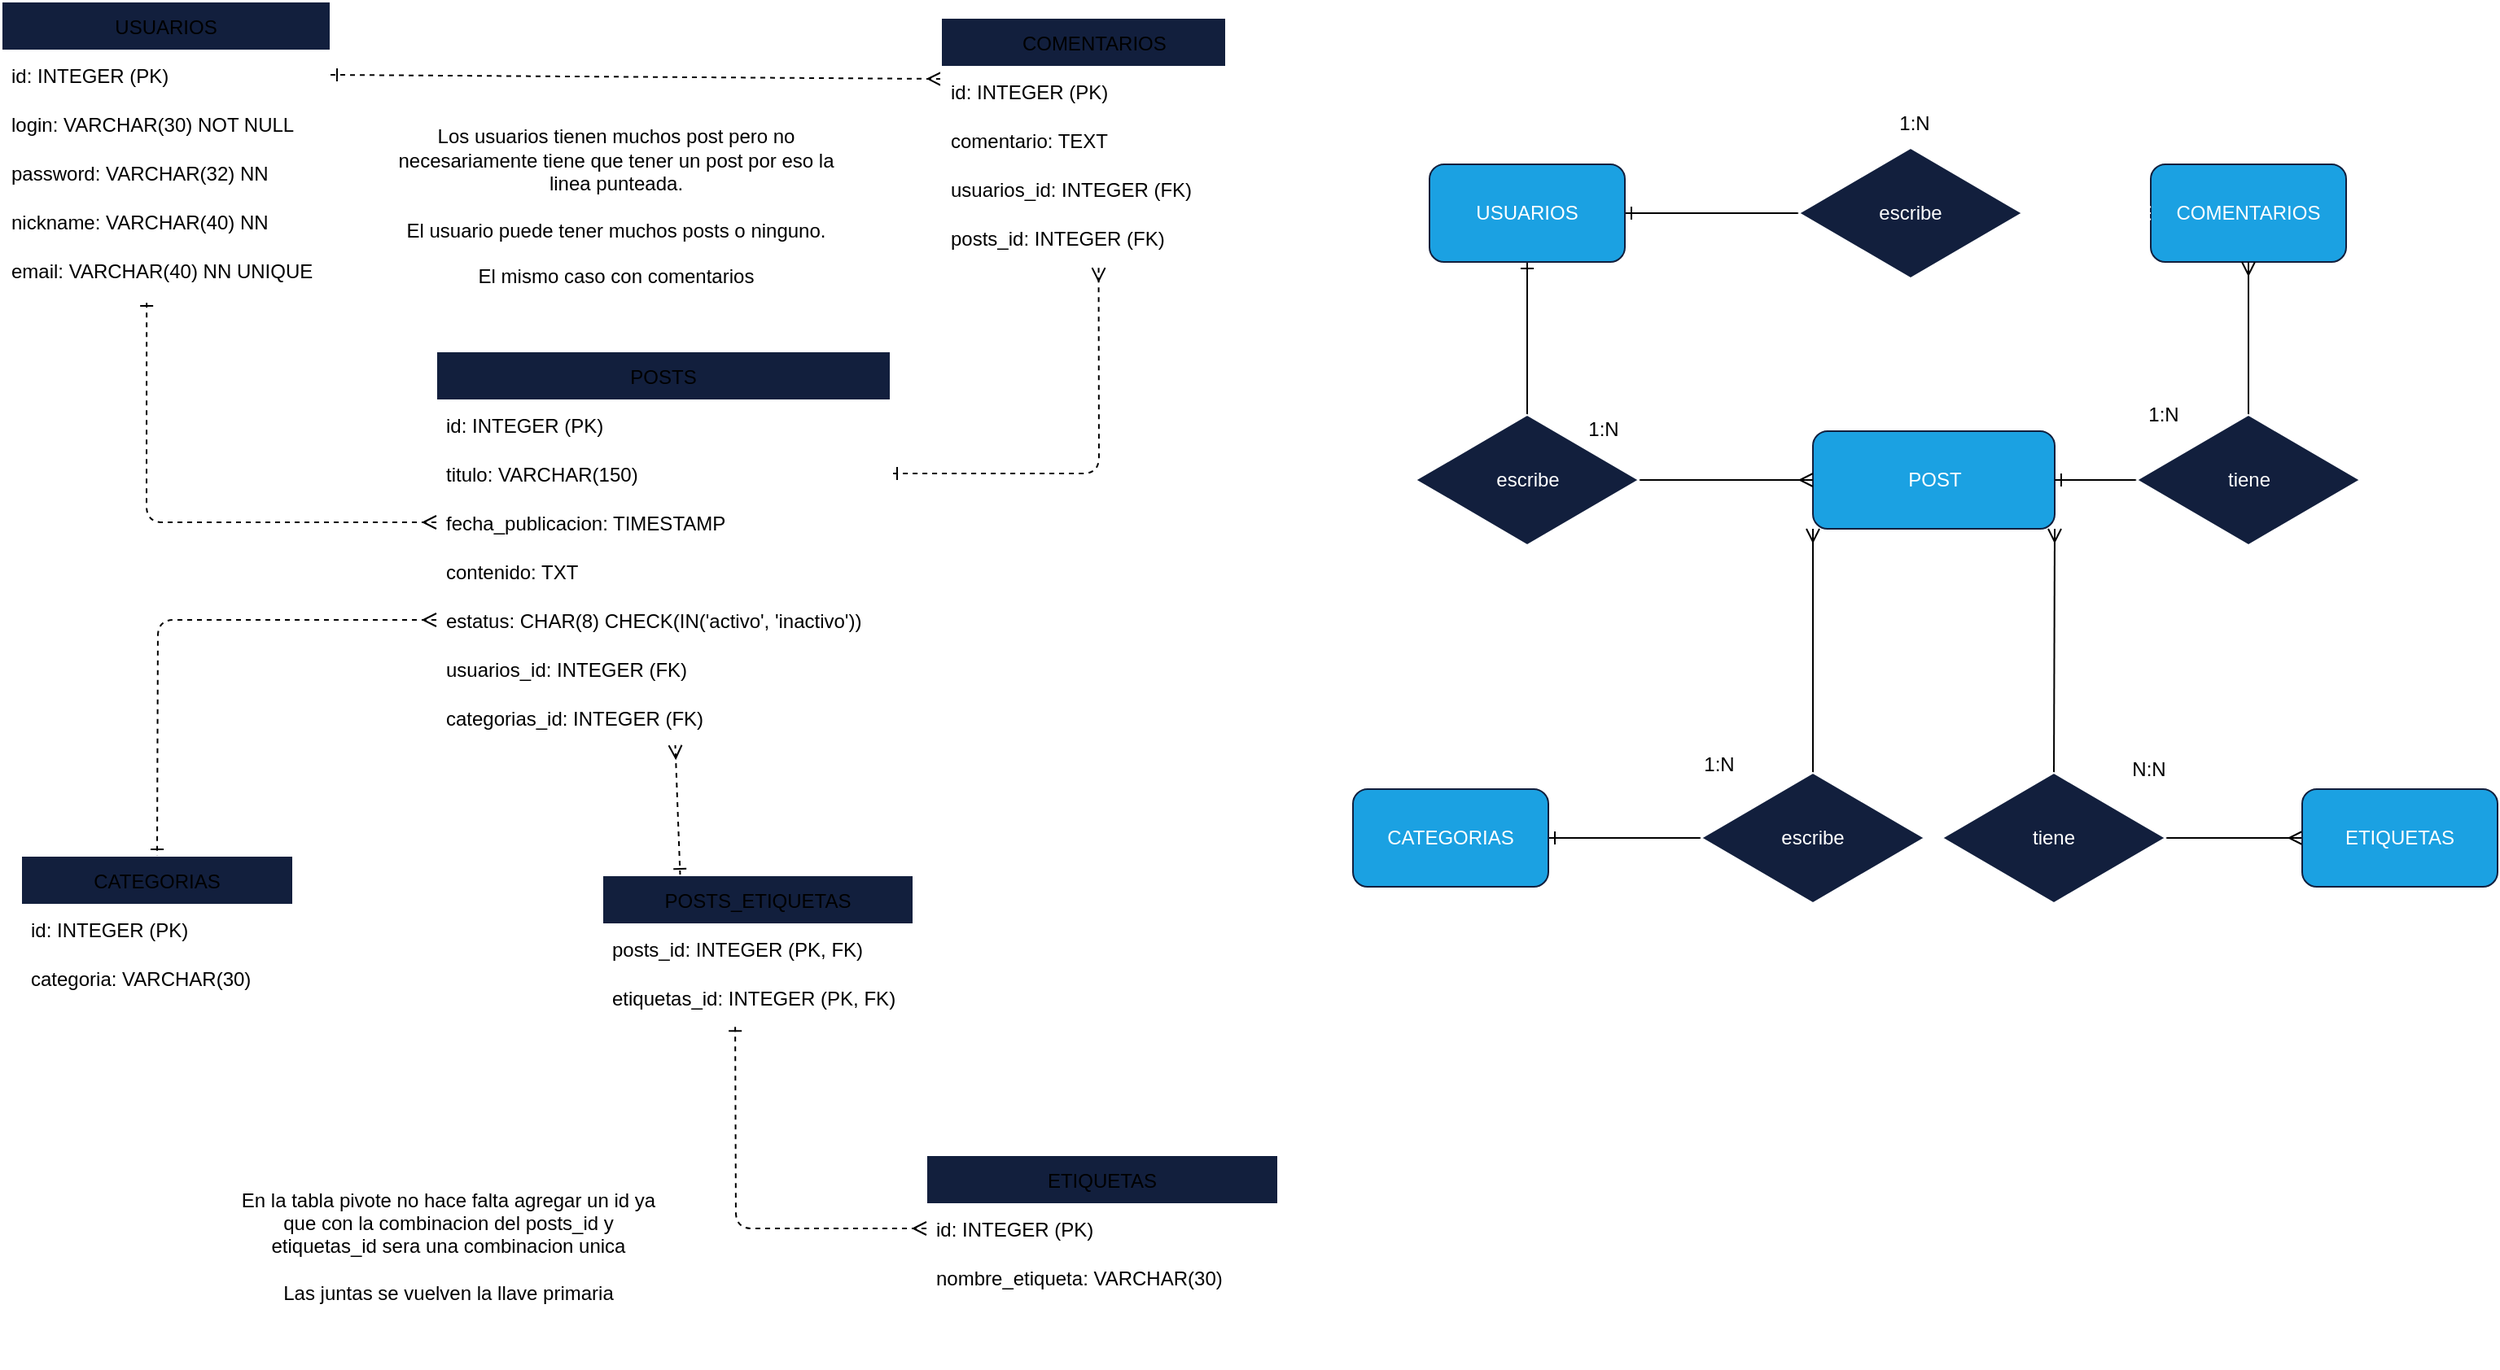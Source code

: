 <mxfile>
    <diagram id="wv6xm90O6RI8XRJmvoeE" name="Page-1">
        <mxGraphModel dx="1521" dy="775" grid="0" gridSize="10" guides="1" tooltips="1" connect="1" arrows="1" fold="1" page="1" pageScale="1" pageWidth="827" pageHeight="1169" math="0" shadow="0">
            <root>
                <mxCell id="0"/>
                <mxCell id="1" parent="0"/>
                <mxCell id="9" style="html=1;exitX=1;exitY=0.5;exitDx=0;exitDy=0;startArrow=ERone;startFill=0;endArrow=none;endFill=0;strokeColor=default;entryX=0;entryY=0.5;entryDx=0;entryDy=0;" parent="1" source="2" target="4" edge="1">
                    <mxGeometry relative="1" as="geometry">
                        <mxPoint x="253" y="140" as="targetPoint"/>
                    </mxGeometry>
                </mxCell>
                <mxCell id="17" style="edgeStyle=none;html=1;exitX=0.5;exitY=1;exitDx=0;exitDy=0;entryX=0.5;entryY=0;entryDx=0;entryDy=0;startArrow=ERone;startFill=0;endArrow=none;endFill=0;strokeColor=default;" parent="1" source="2" target="16" edge="1">
                    <mxGeometry relative="1" as="geometry"/>
                </mxCell>
                <mxCell id="2" value="USUARIOS" style="rounded=1;whiteSpace=wrap;html=1;fillColor=#1ba1e2;fontColor=#ffffff;strokeColor=#121f3d;" parent="1" vertex="1">
                    <mxGeometry x="65" y="110" width="120" height="60" as="geometry"/>
                </mxCell>
                <mxCell id="3" value="COMENTARIOS" style="rounded=1;whiteSpace=wrap;html=1;fillColor=#1ba1e2;fontColor=#ffffff;strokeColor=#121f3d;" parent="1" vertex="1">
                    <mxGeometry x="508" y="110" width="120" height="60" as="geometry"/>
                </mxCell>
                <mxCell id="5" style="edgeStyle=none;html=1;exitX=1;exitY=0.5;exitDx=0;exitDy=0;entryX=0;entryY=0.5;entryDx=0;entryDy=0;strokeColor=#FFFFFF;endArrow=ERmany;endFill=0;fillColor=#f5f5f5;" parent="1" source="4" target="3" edge="1">
                    <mxGeometry relative="1" as="geometry"/>
                </mxCell>
                <mxCell id="4" value="escribe" style="rhombus;whiteSpace=wrap;html=1;fillColor=#121f3d;fontColor=#ffffff;strokeColor=#FFFFFF;" parent="1" vertex="1">
                    <mxGeometry x="292" y="100" width="137" height="80" as="geometry"/>
                </mxCell>
                <mxCell id="14" value="1:N" style="text;html=1;strokeColor=none;fillColor=none;align=center;verticalAlign=middle;whiteSpace=wrap;rounded=0;" parent="1" vertex="1">
                    <mxGeometry x="333" y="70" width="60" height="30" as="geometry"/>
                </mxCell>
                <mxCell id="15" value="POST" style="rounded=1;whiteSpace=wrap;html=1;fillColor=#1ba1e2;fontColor=#ffffff;strokeColor=#121f3d;" parent="1" vertex="1">
                    <mxGeometry x="300.5" y="274" width="148.5" height="60" as="geometry"/>
                </mxCell>
                <mxCell id="19" style="edgeStyle=none;html=1;exitX=1;exitY=0.5;exitDx=0;exitDy=0;entryX=0;entryY=0.5;entryDx=0;entryDy=0;startArrow=none;startFill=0;endArrow=ERmany;endFill=0;strokeColor=default;" parent="1" source="16" target="15" edge="1">
                    <mxGeometry relative="1" as="geometry"/>
                </mxCell>
                <mxCell id="16" value="escribe" style="rhombus;whiteSpace=wrap;html=1;fillColor=#121f3d;fontColor=#ffffff;strokeColor=#FFFFFF;" parent="1" vertex="1">
                    <mxGeometry x="56.5" y="264" width="137" height="80" as="geometry"/>
                </mxCell>
                <mxCell id="18" value="1:N" style="text;html=1;strokeColor=none;fillColor=none;align=center;verticalAlign=middle;whiteSpace=wrap;rounded=0;" parent="1" vertex="1">
                    <mxGeometry x="142" y="258" width="60" height="30" as="geometry"/>
                </mxCell>
                <mxCell id="22" style="edgeStyle=none;html=1;exitX=1;exitY=0.5;exitDx=0;exitDy=0;entryX=0;entryY=0.5;entryDx=0;entryDy=0;startArrow=ERone;startFill=0;endArrow=none;endFill=0;strokeColor=default;" parent="1" source="20" target="21" edge="1">
                    <mxGeometry relative="1" as="geometry"/>
                </mxCell>
                <mxCell id="20" value="CATEGORIAS" style="rounded=1;whiteSpace=wrap;html=1;fillColor=#1ba1e2;fontColor=#ffffff;strokeColor=#121f3d;" parent="1" vertex="1">
                    <mxGeometry x="18" y="494" width="120" height="60" as="geometry"/>
                </mxCell>
                <mxCell id="26" style="edgeStyle=none;html=1;exitX=0.5;exitY=0;exitDx=0;exitDy=0;entryX=0;entryY=1;entryDx=0;entryDy=0;startArrow=none;startFill=0;endArrow=ERmany;endFill=0;strokeColor=default;" parent="1" source="21" target="15" edge="1">
                    <mxGeometry relative="1" as="geometry"/>
                </mxCell>
                <mxCell id="21" value="escribe" style="rhombus;whiteSpace=wrap;html=1;fillColor=#121f3d;fontColor=#ffffff;strokeColor=#FFFFFF;" parent="1" vertex="1">
                    <mxGeometry x="232" y="484" width="137" height="80" as="geometry"/>
                </mxCell>
                <mxCell id="27" value="1:N" style="text;html=1;strokeColor=none;fillColor=none;align=center;verticalAlign=middle;whiteSpace=wrap;rounded=0;" parent="1" vertex="1">
                    <mxGeometry x="213" y="464" width="60" height="30" as="geometry"/>
                </mxCell>
                <mxCell id="29" style="edgeStyle=none;html=1;exitX=0.5;exitY=0;exitDx=0;exitDy=0;entryX=1;entryY=1;entryDx=0;entryDy=0;startArrow=none;startFill=0;endArrow=ERmany;endFill=0;strokeColor=default;" parent="1" source="28" target="15" edge="1">
                    <mxGeometry relative="1" as="geometry"/>
                </mxCell>
                <mxCell id="33" style="edgeStyle=none;html=1;exitX=1;exitY=0.5;exitDx=0;exitDy=0;entryX=0;entryY=0.5;entryDx=0;entryDy=0;startArrow=none;startFill=0;endArrow=ERmany;endFill=0;strokeColor=default;" parent="1" source="28" target="30" edge="1">
                    <mxGeometry relative="1" as="geometry"/>
                </mxCell>
                <mxCell id="28" value="tiene" style="rhombus;whiteSpace=wrap;html=1;fillColor=#121f3d;fontColor=#ffffff;strokeColor=#FFFFFF;" parent="1" vertex="1">
                    <mxGeometry x="380" y="484" width="137" height="80" as="geometry"/>
                </mxCell>
                <mxCell id="30" value="ETIQUETAS" style="rounded=1;whiteSpace=wrap;html=1;fillColor=#1ba1e2;fontColor=#ffffff;strokeColor=#121f3d;" parent="1" vertex="1">
                    <mxGeometry x="601" y="494" width="120" height="60" as="geometry"/>
                </mxCell>
                <mxCell id="34" value="N:N" style="text;html=1;strokeColor=none;fillColor=none;align=center;verticalAlign=middle;whiteSpace=wrap;rounded=0;" parent="1" vertex="1">
                    <mxGeometry x="477" y="467" width="60" height="30" as="geometry"/>
                </mxCell>
                <mxCell id="36" value="" style="edgeStyle=none;html=1;startArrow=none;startFill=0;endArrow=ERmany;endFill=0;strokeColor=default;" parent="1" source="35" target="3" edge="1">
                    <mxGeometry relative="1" as="geometry"/>
                </mxCell>
                <mxCell id="37" style="edgeStyle=none;html=1;exitX=0;exitY=0.5;exitDx=0;exitDy=0;entryX=1;entryY=0.5;entryDx=0;entryDy=0;startArrow=none;startFill=0;endArrow=ERone;endFill=0;strokeColor=default;" parent="1" source="35" target="15" edge="1">
                    <mxGeometry relative="1" as="geometry"/>
                </mxCell>
                <mxCell id="35" value="tiene" style="rhombus;whiteSpace=wrap;html=1;fillColor=#121f3d;fontColor=#ffffff;strokeColor=#FFFFFF;" parent="1" vertex="1">
                    <mxGeometry x="499.5" y="264" width="137" height="80" as="geometry"/>
                </mxCell>
                <mxCell id="38" value="1:N" style="text;html=1;strokeColor=none;fillColor=none;align=center;verticalAlign=middle;whiteSpace=wrap;rounded=0;" parent="1" vertex="1">
                    <mxGeometry x="486" y="249" width="60" height="30" as="geometry"/>
                </mxCell>
                <mxCell id="40" value="USUARIOS" style="swimlane;fontStyle=0;childLayout=stackLayout;horizontal=1;startSize=30;horizontalStack=0;resizeParent=1;resizeParentMax=0;resizeLast=0;collapsible=1;marginBottom=0;strokeColor=#FFFFFF;fillColor=#121F3D;" parent="1" vertex="1">
                    <mxGeometry x="-812" y="10" width="202" height="180" as="geometry">
                        <mxRectangle x="-812" y="10" width="90" height="30" as="alternateBounds"/>
                    </mxGeometry>
                </mxCell>
                <mxCell id="41" value="id: INTEGER (PK)" style="text;strokeColor=none;fillColor=none;align=left;verticalAlign=middle;spacingLeft=4;spacingRight=4;overflow=hidden;points=[[0,0.5],[1,0.5]];portConstraint=eastwest;rotatable=0;" parent="40" vertex="1">
                    <mxGeometry y="30" width="202" height="30" as="geometry"/>
                </mxCell>
                <mxCell id="42" value="login: VARCHAR(30) NOT NULL" style="text;strokeColor=none;fillColor=none;align=left;verticalAlign=middle;spacingLeft=4;spacingRight=4;overflow=hidden;points=[[0,0.5],[1,0.5]];portConstraint=eastwest;rotatable=0;" parent="40" vertex="1">
                    <mxGeometry y="60" width="202" height="30" as="geometry"/>
                </mxCell>
                <mxCell id="43" value="password: VARCHAR(32) NN" style="text;strokeColor=none;fillColor=none;align=left;verticalAlign=middle;spacingLeft=4;spacingRight=4;overflow=hidden;points=[[0,0.5],[1,0.5]];portConstraint=eastwest;rotatable=0;" parent="40" vertex="1">
                    <mxGeometry y="90" width="202" height="30" as="geometry"/>
                </mxCell>
                <mxCell id="44" value="nickname: VARCHAR(40) NN" style="text;strokeColor=none;fillColor=none;align=left;verticalAlign=middle;spacingLeft=4;spacingRight=4;overflow=hidden;points=[[0,0.5],[1,0.5]];portConstraint=eastwest;rotatable=0;" parent="40" vertex="1">
                    <mxGeometry y="120" width="202" height="30" as="geometry"/>
                </mxCell>
                <mxCell id="45" value="email: VARCHAR(40) NN UNIQUE" style="text;strokeColor=none;fillColor=none;align=left;verticalAlign=middle;spacingLeft=4;spacingRight=4;overflow=hidden;points=[[0,0.5],[1,0.5]];portConstraint=eastwest;rotatable=0;" parent="40" vertex="1">
                    <mxGeometry y="150" width="202" height="30" as="geometry"/>
                </mxCell>
                <mxCell id="47" value="POSTS" style="swimlane;fontStyle=0;childLayout=stackLayout;horizontal=1;startSize=30;horizontalStack=0;resizeParent=1;resizeParentMax=0;resizeLast=0;collapsible=1;marginBottom=0;strokeColor=#FFFFFF;fillColor=#121F3D;" parent="1" vertex="1">
                    <mxGeometry x="-545" y="225" width="279" height="240" as="geometry">
                        <mxRectangle x="-545" y="225" width="68" height="30" as="alternateBounds"/>
                    </mxGeometry>
                </mxCell>
                <mxCell id="48" value="id: INTEGER (PK)" style="text;strokeColor=none;fillColor=none;align=left;verticalAlign=middle;spacingLeft=4;spacingRight=4;overflow=hidden;points=[[0,0.5],[1,0.5]];portConstraint=eastwest;rotatable=0;" parent="47" vertex="1">
                    <mxGeometry y="30" width="279" height="30" as="geometry"/>
                </mxCell>
                <mxCell id="49" value="titulo: VARCHAR(150)" style="text;strokeColor=none;fillColor=none;align=left;verticalAlign=middle;spacingLeft=4;spacingRight=4;overflow=hidden;points=[[0,0.5],[1,0.5]];portConstraint=eastwest;rotatable=0;" parent="47" vertex="1">
                    <mxGeometry y="60" width="279" height="30" as="geometry"/>
                </mxCell>
                <mxCell id="50" value="fecha_publicacion: TIMESTAMP" style="text;strokeColor=none;fillColor=none;align=left;verticalAlign=middle;spacingLeft=4;spacingRight=4;overflow=hidden;points=[[0,0.5],[1,0.5]];portConstraint=eastwest;rotatable=0;" parent="47" vertex="1">
                    <mxGeometry y="90" width="279" height="30" as="geometry"/>
                </mxCell>
                <mxCell id="51" value="contenido: TXT" style="text;strokeColor=none;fillColor=none;align=left;verticalAlign=middle;spacingLeft=4;spacingRight=4;overflow=hidden;points=[[0,0.5],[1,0.5]];portConstraint=eastwest;rotatable=0;" parent="47" vertex="1">
                    <mxGeometry y="120" width="279" height="30" as="geometry"/>
                </mxCell>
                <mxCell id="52" value="estatus: CHAR(8) CHECK(IN('activo', 'inactivo'))" style="text;strokeColor=none;fillColor=none;align=left;verticalAlign=middle;spacingLeft=4;spacingRight=4;overflow=hidden;points=[[0,0.5],[1,0.5]];portConstraint=eastwest;rotatable=0;" parent="47" vertex="1">
                    <mxGeometry y="150" width="279" height="30" as="geometry"/>
                </mxCell>
                <mxCell id="71" value="usuarios_id: INTEGER (FK)" style="text;strokeColor=none;fillColor=none;align=left;verticalAlign=middle;spacingLeft=4;spacingRight=4;overflow=hidden;points=[[0,0.5],[1,0.5]];portConstraint=eastwest;rotatable=0;" parent="47" vertex="1">
                    <mxGeometry y="180" width="279" height="30" as="geometry"/>
                </mxCell>
                <mxCell id="75" value="categorias_id: INTEGER (FK)" style="text;strokeColor=none;fillColor=none;align=left;verticalAlign=middle;spacingLeft=4;spacingRight=4;overflow=hidden;points=[[0,0.5],[1,0.5]];portConstraint=eastwest;rotatable=0;" parent="47" vertex="1">
                    <mxGeometry y="210" width="279" height="30" as="geometry"/>
                </mxCell>
                <mxCell id="69" style="edgeStyle=none;html=1;exitX=0;exitY=0.25;exitDx=0;exitDy=0;entryX=1;entryY=0.5;entryDx=0;entryDy=0;dashed=1;startArrow=ERmany;startFill=0;endArrow=ERone;endFill=0;strokeColor=default;" parent="1" source="53" target="41" edge="1">
                    <mxGeometry relative="1" as="geometry"/>
                </mxCell>
                <mxCell id="53" value="    COMENTARIOS" style="swimlane;fontStyle=0;childLayout=stackLayout;horizontal=1;startSize=30;horizontalStack=0;resizeParent=1;resizeParentMax=0;resizeLast=0;collapsible=1;marginBottom=0;strokeColor=#FFFFFF;fillColor=#121F3D;" parent="1" vertex="1">
                    <mxGeometry x="-235" y="20" width="175" height="150" as="geometry"/>
                </mxCell>
                <mxCell id="54" value="id: INTEGER (PK)" style="text;strokeColor=none;fillColor=none;align=left;verticalAlign=middle;spacingLeft=4;spacingRight=4;overflow=hidden;points=[[0,0.5],[1,0.5]];portConstraint=eastwest;rotatable=0;" parent="53" vertex="1">
                    <mxGeometry y="30" width="175" height="30" as="geometry"/>
                </mxCell>
                <mxCell id="55" value="comentario: TEXT" style="text;strokeColor=none;fillColor=none;align=left;verticalAlign=middle;spacingLeft=4;spacingRight=4;overflow=hidden;points=[[0,0.5],[1,0.5]];portConstraint=eastwest;rotatable=0;" parent="53" vertex="1">
                    <mxGeometry y="60" width="175" height="30" as="geometry"/>
                </mxCell>
                <mxCell id="70" value="usuarios_id: INTEGER (FK)" style="text;strokeColor=none;fillColor=none;align=left;verticalAlign=middle;spacingLeft=4;spacingRight=4;overflow=hidden;points=[[0,0.5],[1,0.5]];portConstraint=eastwest;rotatable=0;" parent="53" vertex="1">
                    <mxGeometry y="90" width="175" height="30" as="geometry"/>
                </mxCell>
                <mxCell id="73" value="posts_id: INTEGER (FK)" style="text;strokeColor=none;fillColor=none;align=left;verticalAlign=middle;spacingLeft=4;spacingRight=4;overflow=hidden;points=[[0,0.5],[1,0.5]];portConstraint=eastwest;rotatable=0;" parent="53" vertex="1">
                    <mxGeometry y="120" width="175" height="30" as="geometry"/>
                </mxCell>
                <mxCell id="57" value="CATEGORIAS" style="swimlane;fontStyle=0;childLayout=stackLayout;horizontal=1;startSize=30;horizontalStack=0;resizeParent=1;resizeParentMax=0;resizeLast=0;collapsible=1;marginBottom=0;strokeColor=#FFFFFF;fillColor=#121F3D;" parent="1" vertex="1">
                    <mxGeometry x="-800" y="535" width="167" height="90" as="geometry"/>
                </mxCell>
                <mxCell id="58" value="id: INTEGER (PK)" style="text;strokeColor=none;fillColor=none;align=left;verticalAlign=middle;spacingLeft=4;spacingRight=4;overflow=hidden;points=[[0,0.5],[1,0.5]];portConstraint=eastwest;rotatable=0;" parent="57" vertex="1">
                    <mxGeometry y="30" width="167" height="30" as="geometry"/>
                </mxCell>
                <mxCell id="59" value="categoria: VARCHAR(30)" style="text;strokeColor=none;fillColor=none;align=left;verticalAlign=middle;spacingLeft=4;spacingRight=4;overflow=hidden;points=[[0,0.5],[1,0.5]];portConstraint=eastwest;rotatable=0;" parent="57" vertex="1">
                    <mxGeometry y="60" width="167" height="30" as="geometry"/>
                </mxCell>
                <mxCell id="61" value="ETIQUETAS" style="swimlane;fontStyle=0;childLayout=stackLayout;horizontal=1;startSize=30;horizontalStack=0;resizeParent=1;resizeParentMax=0;resizeLast=0;collapsible=1;marginBottom=0;strokeColor=#FFFFFF;fillColor=#121F3D;" parent="1" vertex="1">
                    <mxGeometry x="-244" y="719" width="216" height="90" as="geometry"/>
                </mxCell>
                <mxCell id="62" value="id: INTEGER (PK)" style="text;strokeColor=none;fillColor=none;align=left;verticalAlign=middle;spacingLeft=4;spacingRight=4;overflow=hidden;points=[[0,0.5],[1,0.5]];portConstraint=eastwest;rotatable=0;" parent="61" vertex="1">
                    <mxGeometry y="30" width="216" height="30" as="geometry"/>
                </mxCell>
                <mxCell id="63" value="nombre_etiqueta: VARCHAR(30)" style="text;strokeColor=none;fillColor=none;align=left;verticalAlign=middle;spacingLeft=4;spacingRight=4;overflow=hidden;points=[[0,0.5],[1,0.5]];portConstraint=eastwest;rotatable=0;" parent="61" vertex="1">
                    <mxGeometry y="60" width="216" height="30" as="geometry"/>
                </mxCell>
                <mxCell id="66" style="edgeStyle=none;html=1;exitX=0;exitY=0.5;exitDx=0;exitDy=0;entryX=0.441;entryY=1.1;entryDx=0;entryDy=0;entryPerimeter=0;startArrow=ERmany;startFill=0;endArrow=ERone;endFill=0;strokeColor=default;dashed=1;" parent="1" source="50" target="45" edge="1">
                    <mxGeometry relative="1" as="geometry">
                        <Array as="points">
                            <mxPoint x="-723" y="330"/>
                        </Array>
                    </mxGeometry>
                </mxCell>
                <mxCell id="67" value="Los usuarios tienen muchos post pero no necesariamente tiene que tener un post por eso la linea punteada.&lt;br&gt;&lt;br&gt;El usuario puede tener muchos posts o ninguno.&lt;br&gt;&lt;br&gt;El mismo caso con comentarios" style="text;html=1;strokeColor=none;fillColor=none;align=center;verticalAlign=middle;whiteSpace=wrap;rounded=0;" parent="1" vertex="1">
                    <mxGeometry x="-572" y="76" width="275" height="120" as="geometry"/>
                </mxCell>
                <mxCell id="72" style="edgeStyle=none;html=1;exitX=0.553;exitY=1.119;exitDx=0;exitDy=0;entryX=1;entryY=0.5;entryDx=0;entryDy=0;dashed=1;startArrow=ERmany;startFill=0;endArrow=ERone;endFill=0;strokeColor=default;exitPerimeter=0;" parent="1" source="73" target="49" edge="1">
                    <mxGeometry relative="1" as="geometry">
                        <Array as="points">
                            <mxPoint x="-138" y="300"/>
                        </Array>
                    </mxGeometry>
                </mxCell>
                <mxCell id="74" style="edgeStyle=none;html=1;exitX=0;exitY=0.5;exitDx=0;exitDy=0;entryX=0.5;entryY=0;entryDx=0;entryDy=0;dashed=1;startArrow=ERmany;startFill=0;endArrow=ERone;endFill=0;strokeColor=default;" parent="1" source="52" target="57" edge="1">
                    <mxGeometry relative="1" as="geometry">
                        <Array as="points">
                            <mxPoint x="-716" y="390"/>
                        </Array>
                    </mxGeometry>
                </mxCell>
                <mxCell id="82" style="edgeStyle=none;html=1;exitX=0.25;exitY=0;exitDx=0;exitDy=0;entryX=0.526;entryY=1.067;entryDx=0;entryDy=0;entryPerimeter=0;dashed=1;startArrow=ERone;startFill=0;endArrow=ERmany;endFill=0;strokeColor=default;" parent="1" source="76" target="75" edge="1">
                    <mxGeometry relative="1" as="geometry"/>
                </mxCell>
                <mxCell id="76" value="POSTS_ETIQUETAS" style="swimlane;fontStyle=0;childLayout=stackLayout;horizontal=1;startSize=30;horizontalStack=0;resizeParent=1;resizeParentMax=0;resizeLast=0;collapsible=1;marginBottom=0;strokeColor=#FFFFFF;fillColor=#121F3D;" parent="1" vertex="1">
                    <mxGeometry x="-443" y="547" width="191" height="90" as="geometry"/>
                </mxCell>
                <mxCell id="77" value="posts_id: INTEGER (PK, FK)" style="text;strokeColor=none;fillColor=none;align=left;verticalAlign=middle;spacingLeft=4;spacingRight=4;overflow=hidden;points=[[0,0.5],[1,0.5]];portConstraint=eastwest;rotatable=0;" parent="76" vertex="1">
                    <mxGeometry y="30" width="191" height="30" as="geometry"/>
                </mxCell>
                <mxCell id="78" value="etiquetas_id: INTEGER (PK, FK)" style="text;strokeColor=none;fillColor=none;align=left;verticalAlign=middle;spacingLeft=4;spacingRight=4;overflow=hidden;points=[[0,0.5],[1,0.5]];portConstraint=eastwest;rotatable=0;" parent="76" vertex="1">
                    <mxGeometry y="60" width="191" height="30" as="geometry"/>
                </mxCell>
                <mxCell id="80" value="En la tabla pivote no hace falta agregar un id ya que con la combinacion del posts_id y etiquetas_id sera una combinacion unica&lt;br&gt;&lt;br&gt;Las juntas se vuelven la llave primaria" style="text;html=1;strokeColor=none;fillColor=none;align=center;verticalAlign=middle;whiteSpace=wrap;rounded=0;" parent="1" vertex="1">
                    <mxGeometry x="-669" y="699" width="263" height="151" as="geometry"/>
                </mxCell>
                <mxCell id="81" style="edgeStyle=none;html=1;exitX=0;exitY=0.5;exitDx=0;exitDy=0;entryX=0.427;entryY=1.053;entryDx=0;entryDy=0;entryPerimeter=0;dashed=1;startArrow=ERmany;startFill=0;endArrow=ERone;endFill=0;strokeColor=default;" parent="1" source="62" target="78" edge="1">
                    <mxGeometry relative="1" as="geometry">
                        <Array as="points">
                            <mxPoint x="-361" y="764"/>
                        </Array>
                    </mxGeometry>
                </mxCell>
            </root>
        </mxGraphModel>
    </diagram>
</mxfile>